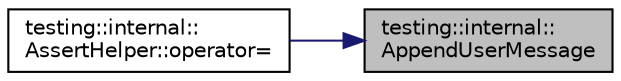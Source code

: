 digraph "testing::internal::AppendUserMessage"
{
 // LATEX_PDF_SIZE
  bgcolor="transparent";
  edge [fontname="Helvetica",fontsize="10",labelfontname="Helvetica",labelfontsize="10"];
  node [fontname="Helvetica",fontsize="10",shape=record];
  rankdir="RL";
  Node1 [label="testing::internal::\lAppendUserMessage",height=0.2,width=0.4,color="black", fillcolor="grey75", style="filled", fontcolor="black",tooltip=" "];
  Node1 -> Node2 [dir="back",color="midnightblue",fontsize="10",style="solid",fontname="Helvetica"];
  Node2 [label="testing::internal::\lAssertHelper::operator=",height=0.2,width=0.4,color="black",URL="$classtesting_1_1internal_1_1AssertHelper.html#a97bf22d786131ab7baa86b97a27aeb4d",tooltip=" "];
}
